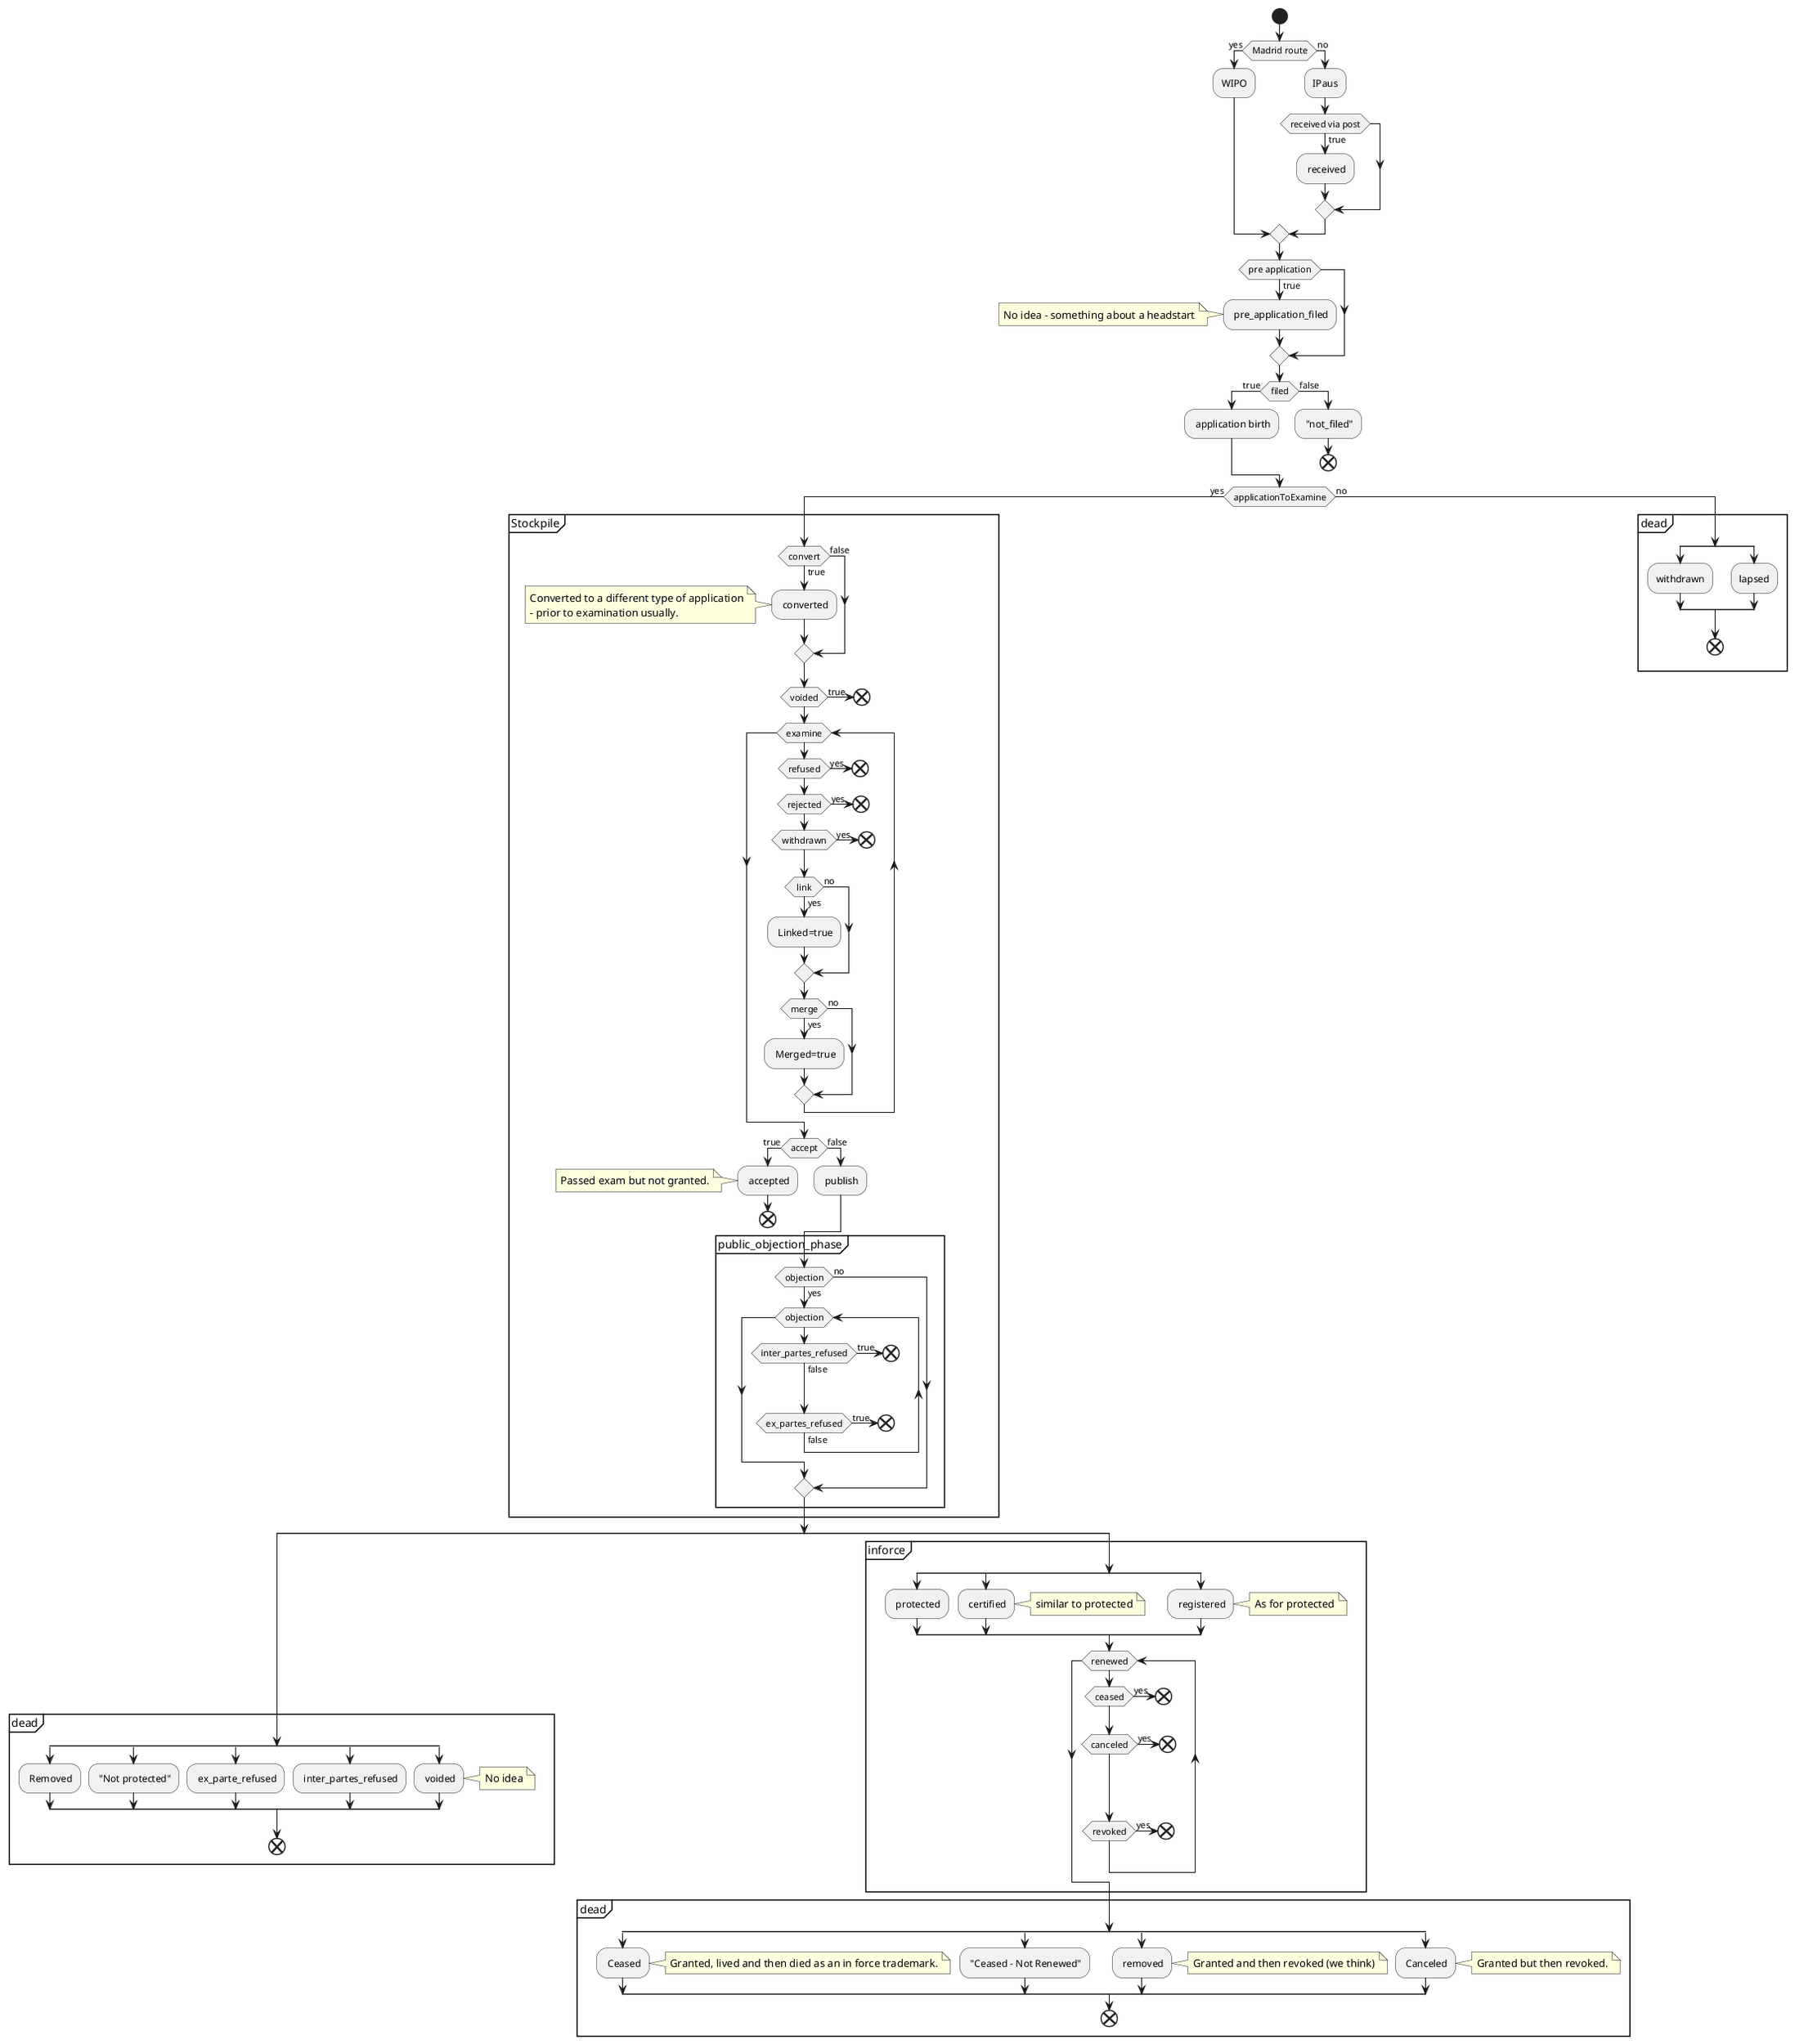@startuml
start
if (Madrid route) then (yes)
  :WIPO;
else (no)
  :IPaus;
  if (received via post) then (true)
  : received;
  endif
endif
if (pre application) then (true)
: pre_application_filed;
note left
    No idea - something about a headstart
end note
else
endif


if (filed) then (true)
: application birth;
else (false)
: "not_filed";
 end
endif
if (applicationToExamine) then (yes)


partition Stockpile {
    if (convert) then (true)
        : converted;
        note left
         Converted to a different type of application
         - prior to examination usually.
        end note
        else (false)

        endif
    if (voided) then (true);
        end;
    else
    while (examine)
         if (refused) then (yes)
            end;
         endif

          if (rejected) then (yes)
            end;
         endif
         if (withdrawn) then (yes)
            end;
         endif

        if (link) then (no)
        else (yes)
           : Linked=true;
        endif

        if (merge) then (no)
        else (yes)
            : Merged=true;
        endif
    endwhile
    if (accept) then (true)
    : accepted;
    note left
    Passed exam but not granted.
    end note
        end;
    else (false)
    : publish;
    endif



    partition (public_objection_phase) {
        if (objection) then (yes)
            while(objection)
                if (inter_partes_refused) then (true)
                end;
                else (false)

                endif

                if (ex_partes_refused) then (true)
                 end;
                else (false)

                endif

            endwhile
        else (no)

        endif
    }


    endif
}



split
    partition dead {
    split
    : Removed;
    split again
    : "Not protected";
    split again
    : ex_parte_refused;
    split again
    : inter_partes_refused;
    split again
    : voided;
    note right
    No idea
    end note

    endsplit;
    end;
}
split again
partition inforce {
split
    : protected;
    split again
    : certified;
        note right
    similar to protected
    end note

    split again
    : registered;
            note right
    As for protected
    end note

    end split
while (renewed)

if (ceased) then (yes)
   end;
endif
if (canceled) then (yes)
   end;
endif
if (revoked) then (yes)
   end;
endif



endwhile

}


partition dead {
    split
        : Ceased;
        note right
        Granted, lived and then died as an in force trademark.
        end note
    split again
        : "Ceased - Not Renewed";
   split again
       : removed;
       note right
       Granted and then revoked (we think)
       end note
    split again
        : Canceled;
        note right
        Granted but then revoked.
        end note
    endsplit;
    end
}

endsplit




else (no)


partition dead {
   split
       :withdrawn;
   split again
       :lapsed;


   endsplit
    end;
}

@enduml